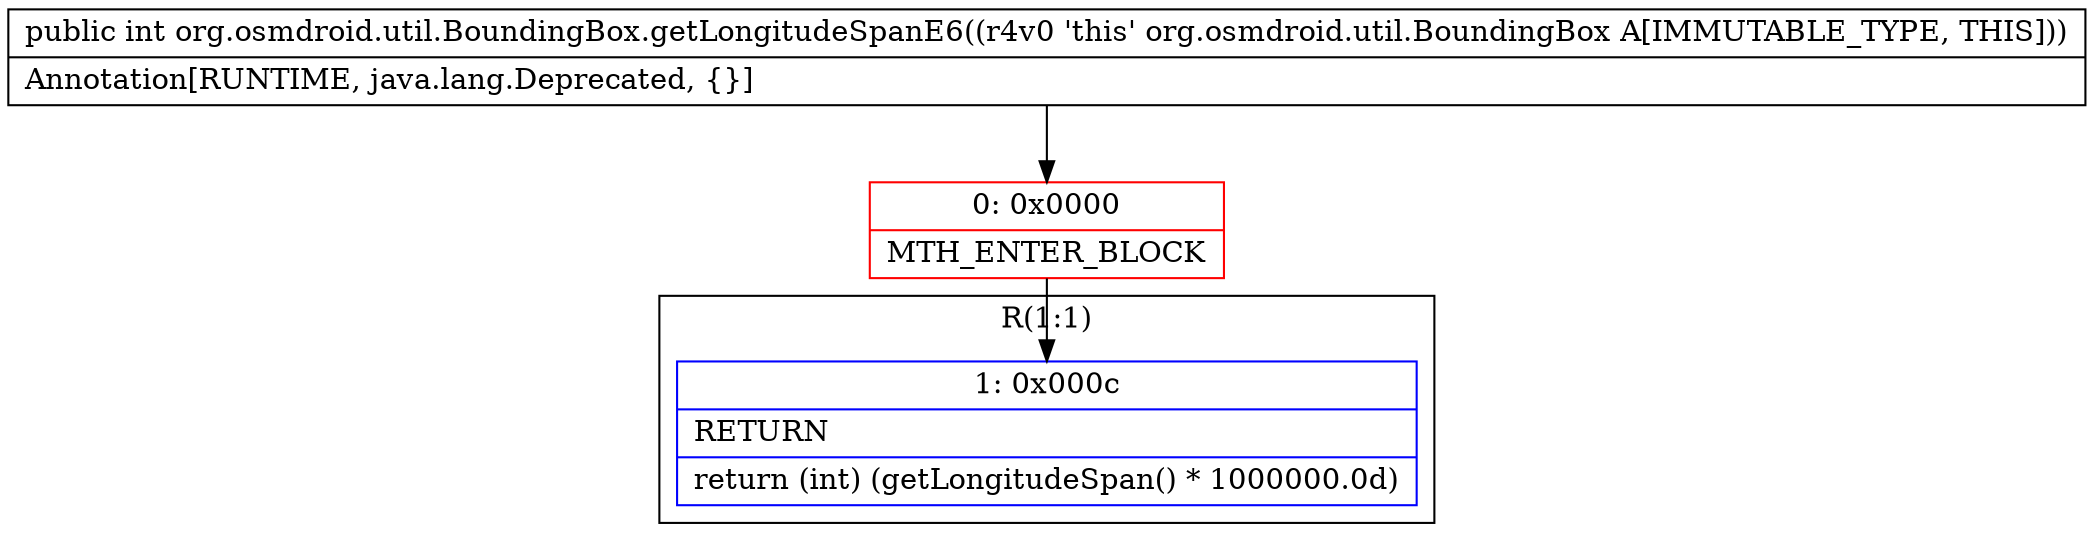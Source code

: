 digraph "CFG fororg.osmdroid.util.BoundingBox.getLongitudeSpanE6()I" {
subgraph cluster_Region_1452597660 {
label = "R(1:1)";
node [shape=record,color=blue];
Node_1 [shape=record,label="{1\:\ 0x000c|RETURN\l|return (int) (getLongitudeSpan() * 1000000.0d)\l}"];
}
Node_0 [shape=record,color=red,label="{0\:\ 0x0000|MTH_ENTER_BLOCK\l}"];
MethodNode[shape=record,label="{public int org.osmdroid.util.BoundingBox.getLongitudeSpanE6((r4v0 'this' org.osmdroid.util.BoundingBox A[IMMUTABLE_TYPE, THIS]))  | Annotation[RUNTIME, java.lang.Deprecated, \{\}]\l}"];
MethodNode -> Node_0;
Node_0 -> Node_1;
}

